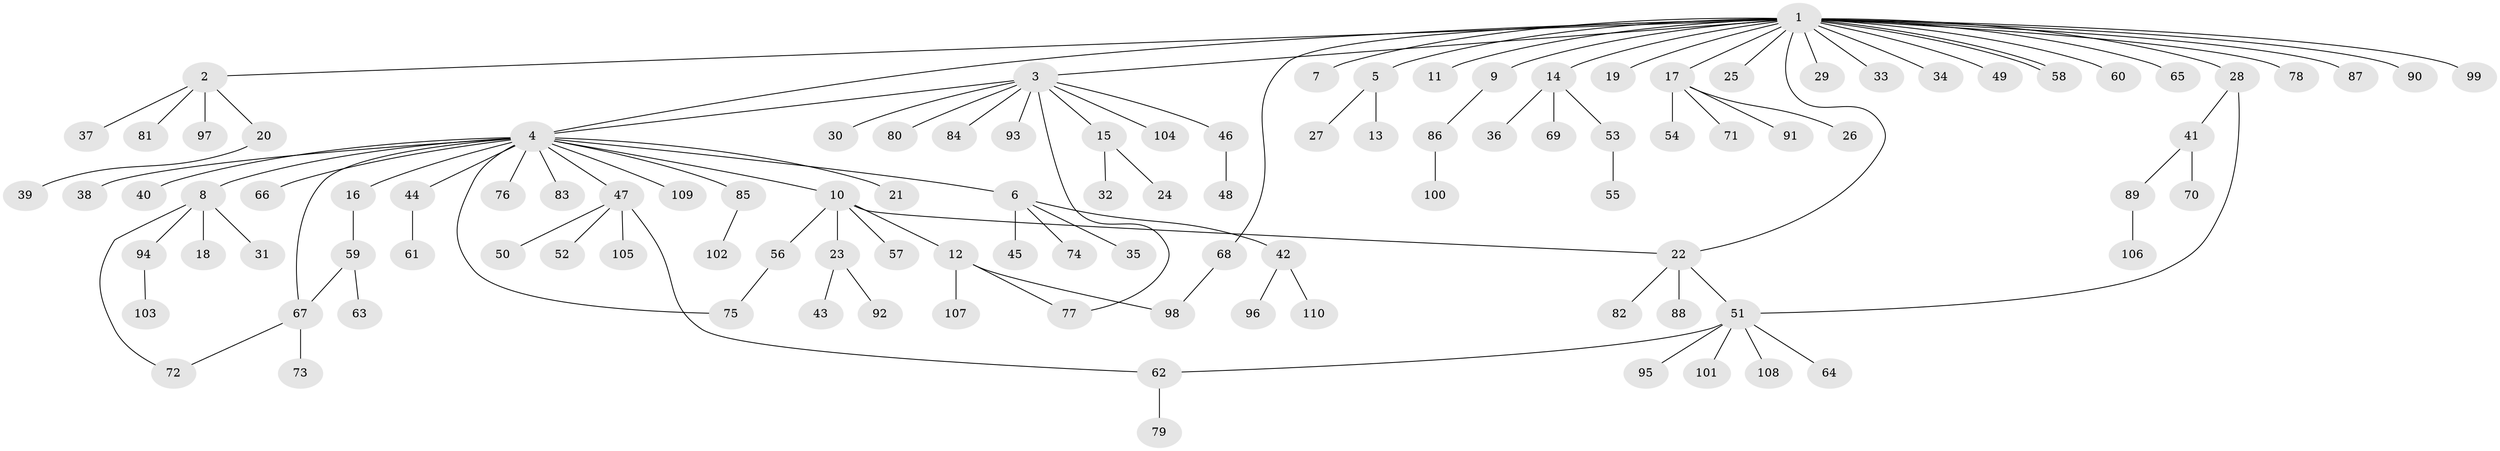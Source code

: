 // coarse degree distribution, {10: 0.01818181818181818, 4: 0.09090909090909091, 9: 0.01818181818181818, 11: 0.01818181818181818, 2: 0.23636363636363636, 3: 0.10909090909090909, 5: 0.01818181818181818, 1: 0.4909090909090909}
// Generated by graph-tools (version 1.1) at 2025/50/03/04/25 22:50:36]
// undirected, 110 vertices, 119 edges
graph export_dot {
  node [color=gray90,style=filled];
  1;
  2;
  3;
  4;
  5;
  6;
  7;
  8;
  9;
  10;
  11;
  12;
  13;
  14;
  15;
  16;
  17;
  18;
  19;
  20;
  21;
  22;
  23;
  24;
  25;
  26;
  27;
  28;
  29;
  30;
  31;
  32;
  33;
  34;
  35;
  36;
  37;
  38;
  39;
  40;
  41;
  42;
  43;
  44;
  45;
  46;
  47;
  48;
  49;
  50;
  51;
  52;
  53;
  54;
  55;
  56;
  57;
  58;
  59;
  60;
  61;
  62;
  63;
  64;
  65;
  66;
  67;
  68;
  69;
  70;
  71;
  72;
  73;
  74;
  75;
  76;
  77;
  78;
  79;
  80;
  81;
  82;
  83;
  84;
  85;
  86;
  87;
  88;
  89;
  90;
  91;
  92;
  93;
  94;
  95;
  96;
  97;
  98;
  99;
  100;
  101;
  102;
  103;
  104;
  105;
  106;
  107;
  108;
  109;
  110;
  1 -- 2;
  1 -- 3;
  1 -- 4;
  1 -- 5;
  1 -- 7;
  1 -- 9;
  1 -- 11;
  1 -- 14;
  1 -- 17;
  1 -- 19;
  1 -- 22;
  1 -- 25;
  1 -- 28;
  1 -- 29;
  1 -- 33;
  1 -- 34;
  1 -- 49;
  1 -- 58;
  1 -- 58;
  1 -- 60;
  1 -- 65;
  1 -- 68;
  1 -- 78;
  1 -- 87;
  1 -- 90;
  1 -- 99;
  2 -- 20;
  2 -- 37;
  2 -- 81;
  2 -- 97;
  3 -- 4;
  3 -- 15;
  3 -- 30;
  3 -- 46;
  3 -- 77;
  3 -- 80;
  3 -- 84;
  3 -- 93;
  3 -- 104;
  4 -- 6;
  4 -- 8;
  4 -- 10;
  4 -- 16;
  4 -- 21;
  4 -- 38;
  4 -- 40;
  4 -- 44;
  4 -- 47;
  4 -- 66;
  4 -- 67;
  4 -- 75;
  4 -- 76;
  4 -- 83;
  4 -- 85;
  4 -- 109;
  5 -- 13;
  5 -- 27;
  6 -- 35;
  6 -- 42;
  6 -- 45;
  6 -- 74;
  8 -- 18;
  8 -- 31;
  8 -- 72;
  8 -- 94;
  9 -- 86;
  10 -- 12;
  10 -- 22;
  10 -- 23;
  10 -- 56;
  10 -- 57;
  12 -- 77;
  12 -- 98;
  12 -- 107;
  14 -- 36;
  14 -- 53;
  14 -- 69;
  15 -- 24;
  15 -- 32;
  16 -- 59;
  17 -- 26;
  17 -- 54;
  17 -- 71;
  17 -- 91;
  20 -- 39;
  22 -- 51;
  22 -- 82;
  22 -- 88;
  23 -- 43;
  23 -- 92;
  28 -- 41;
  28 -- 51;
  41 -- 70;
  41 -- 89;
  42 -- 96;
  42 -- 110;
  44 -- 61;
  46 -- 48;
  47 -- 50;
  47 -- 52;
  47 -- 62;
  47 -- 105;
  51 -- 62;
  51 -- 64;
  51 -- 95;
  51 -- 101;
  51 -- 108;
  53 -- 55;
  56 -- 75;
  59 -- 63;
  59 -- 67;
  62 -- 79;
  67 -- 72;
  67 -- 73;
  68 -- 98;
  85 -- 102;
  86 -- 100;
  89 -- 106;
  94 -- 103;
}
